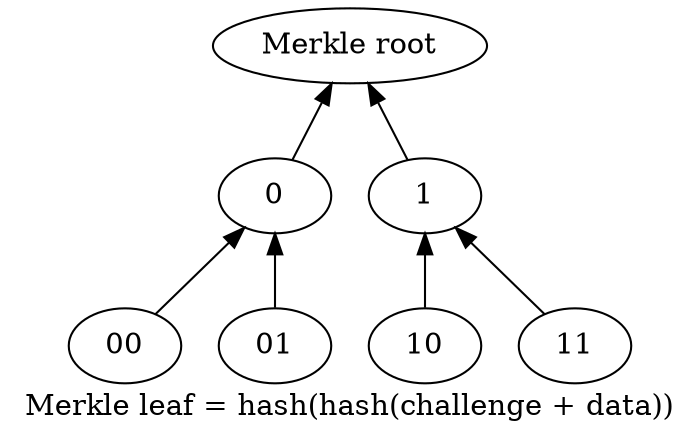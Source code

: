 // syntax guide: http://www.graphviz.org/pdf/dotguide.pdf
// compile png: `dot -Tpng scheme.dot -o scheme.png`
// compile pdf: `dot -Tpdf scheme.dot -o scheme.pdf`


digraph G {
    label="Merkle leaf = hash(hash(challenge + data))"

    rankdir = BT;

    "00" -> 0;
    "01" -> 0;
    "10" -> 1;
    "11" -> 1;
    0 -> "Merkle root"
    1 -> "Merkle root"
}
